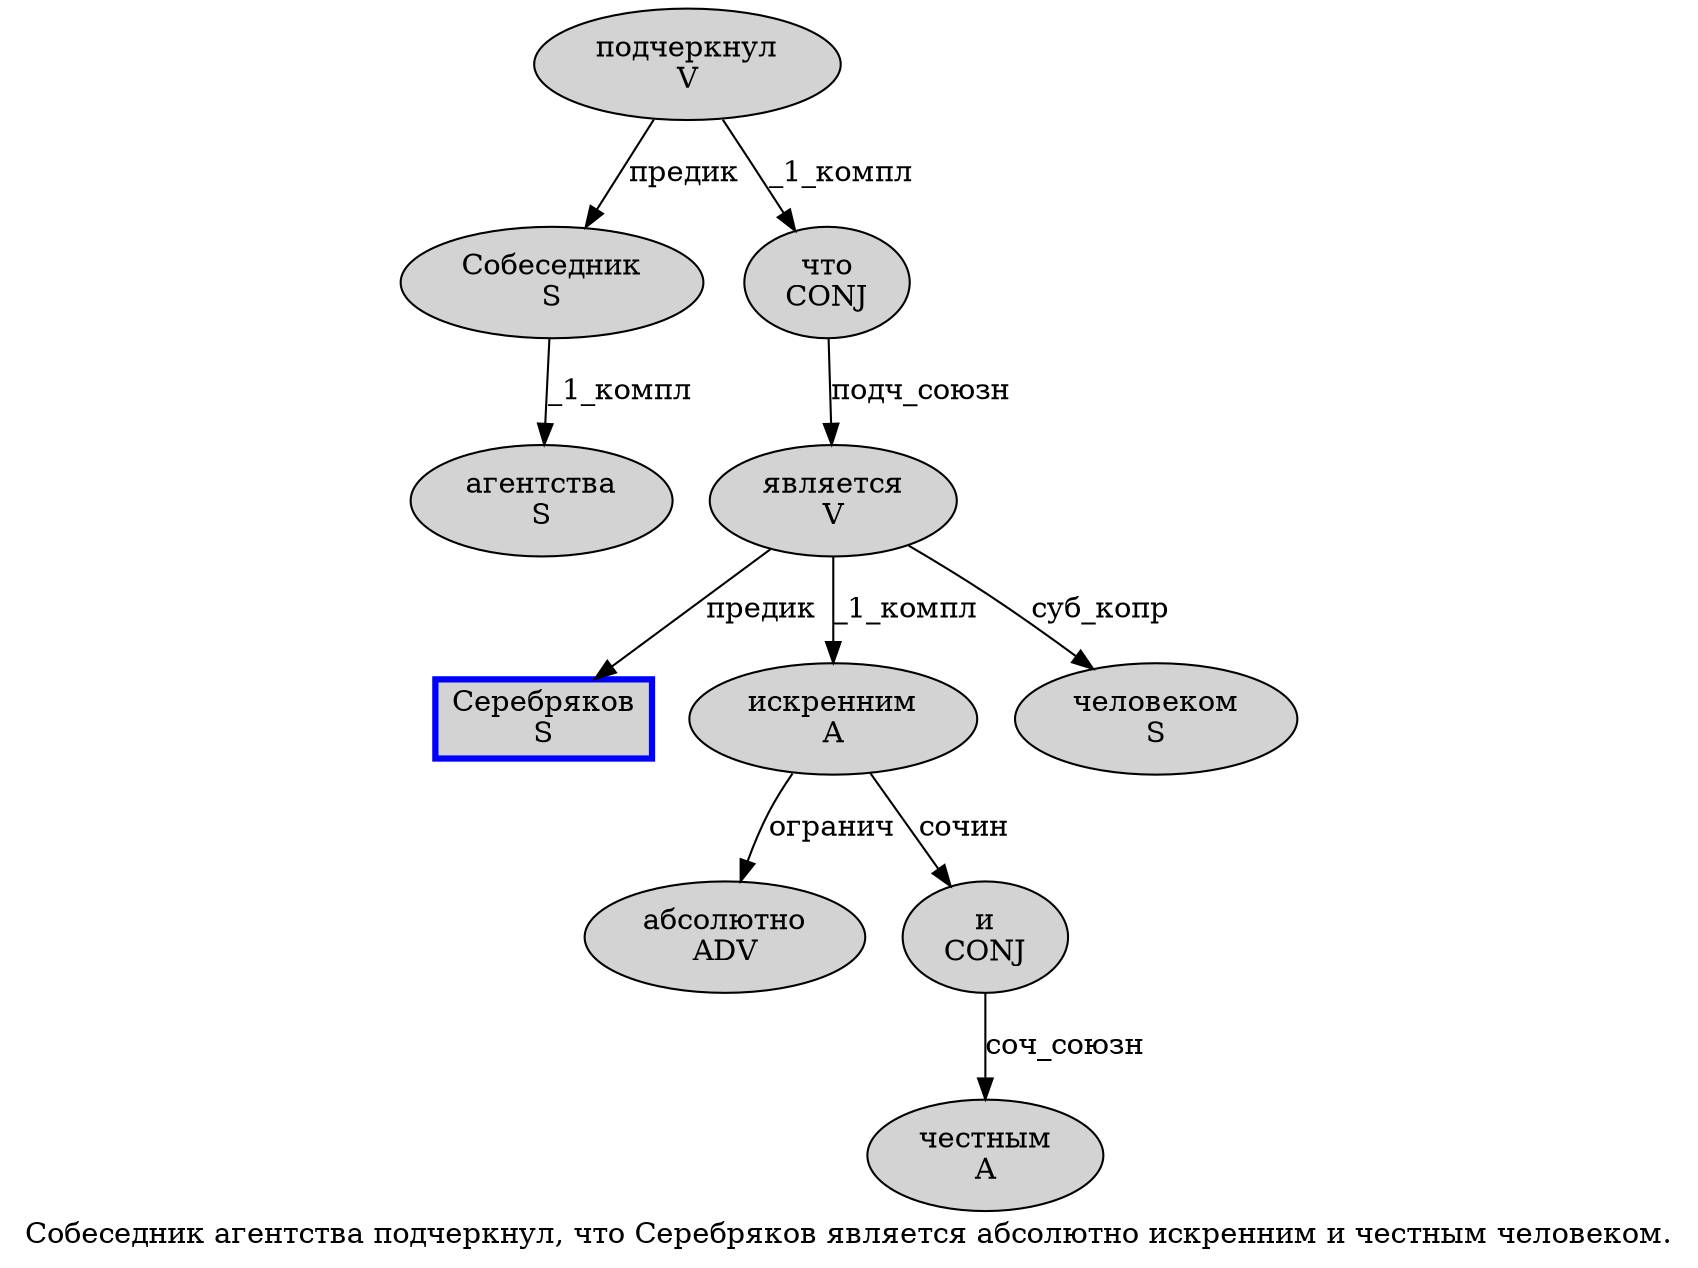 digraph SENTENCE_1699 {
	graph [label="Собеседник агентства подчеркнул, что Серебряков является абсолютно искренним и честным человеком."]
	node [style=filled]
		0 [label="Собеседник
S" color="" fillcolor=lightgray penwidth=1 shape=ellipse]
		1 [label="агентства
S" color="" fillcolor=lightgray penwidth=1 shape=ellipse]
		2 [label="подчеркнул
V" color="" fillcolor=lightgray penwidth=1 shape=ellipse]
		4 [label="что
CONJ" color="" fillcolor=lightgray penwidth=1 shape=ellipse]
		5 [label="Серебряков
S" color=blue fillcolor=lightgray penwidth=3 shape=box]
		6 [label="является
V" color="" fillcolor=lightgray penwidth=1 shape=ellipse]
		7 [label="абсолютно
ADV" color="" fillcolor=lightgray penwidth=1 shape=ellipse]
		8 [label="искренним
A" color="" fillcolor=lightgray penwidth=1 shape=ellipse]
		9 [label="и
CONJ" color="" fillcolor=lightgray penwidth=1 shape=ellipse]
		10 [label="честным
A" color="" fillcolor=lightgray penwidth=1 shape=ellipse]
		11 [label="человеком
S" color="" fillcolor=lightgray penwidth=1 shape=ellipse]
			0 -> 1 [label="_1_компл"]
			9 -> 10 [label="соч_союзн"]
			2 -> 0 [label="предик"]
			2 -> 4 [label="_1_компл"]
			6 -> 5 [label="предик"]
			6 -> 8 [label="_1_компл"]
			6 -> 11 [label="суб_копр"]
			8 -> 7 [label="огранич"]
			8 -> 9 [label="сочин"]
			4 -> 6 [label="подч_союзн"]
}